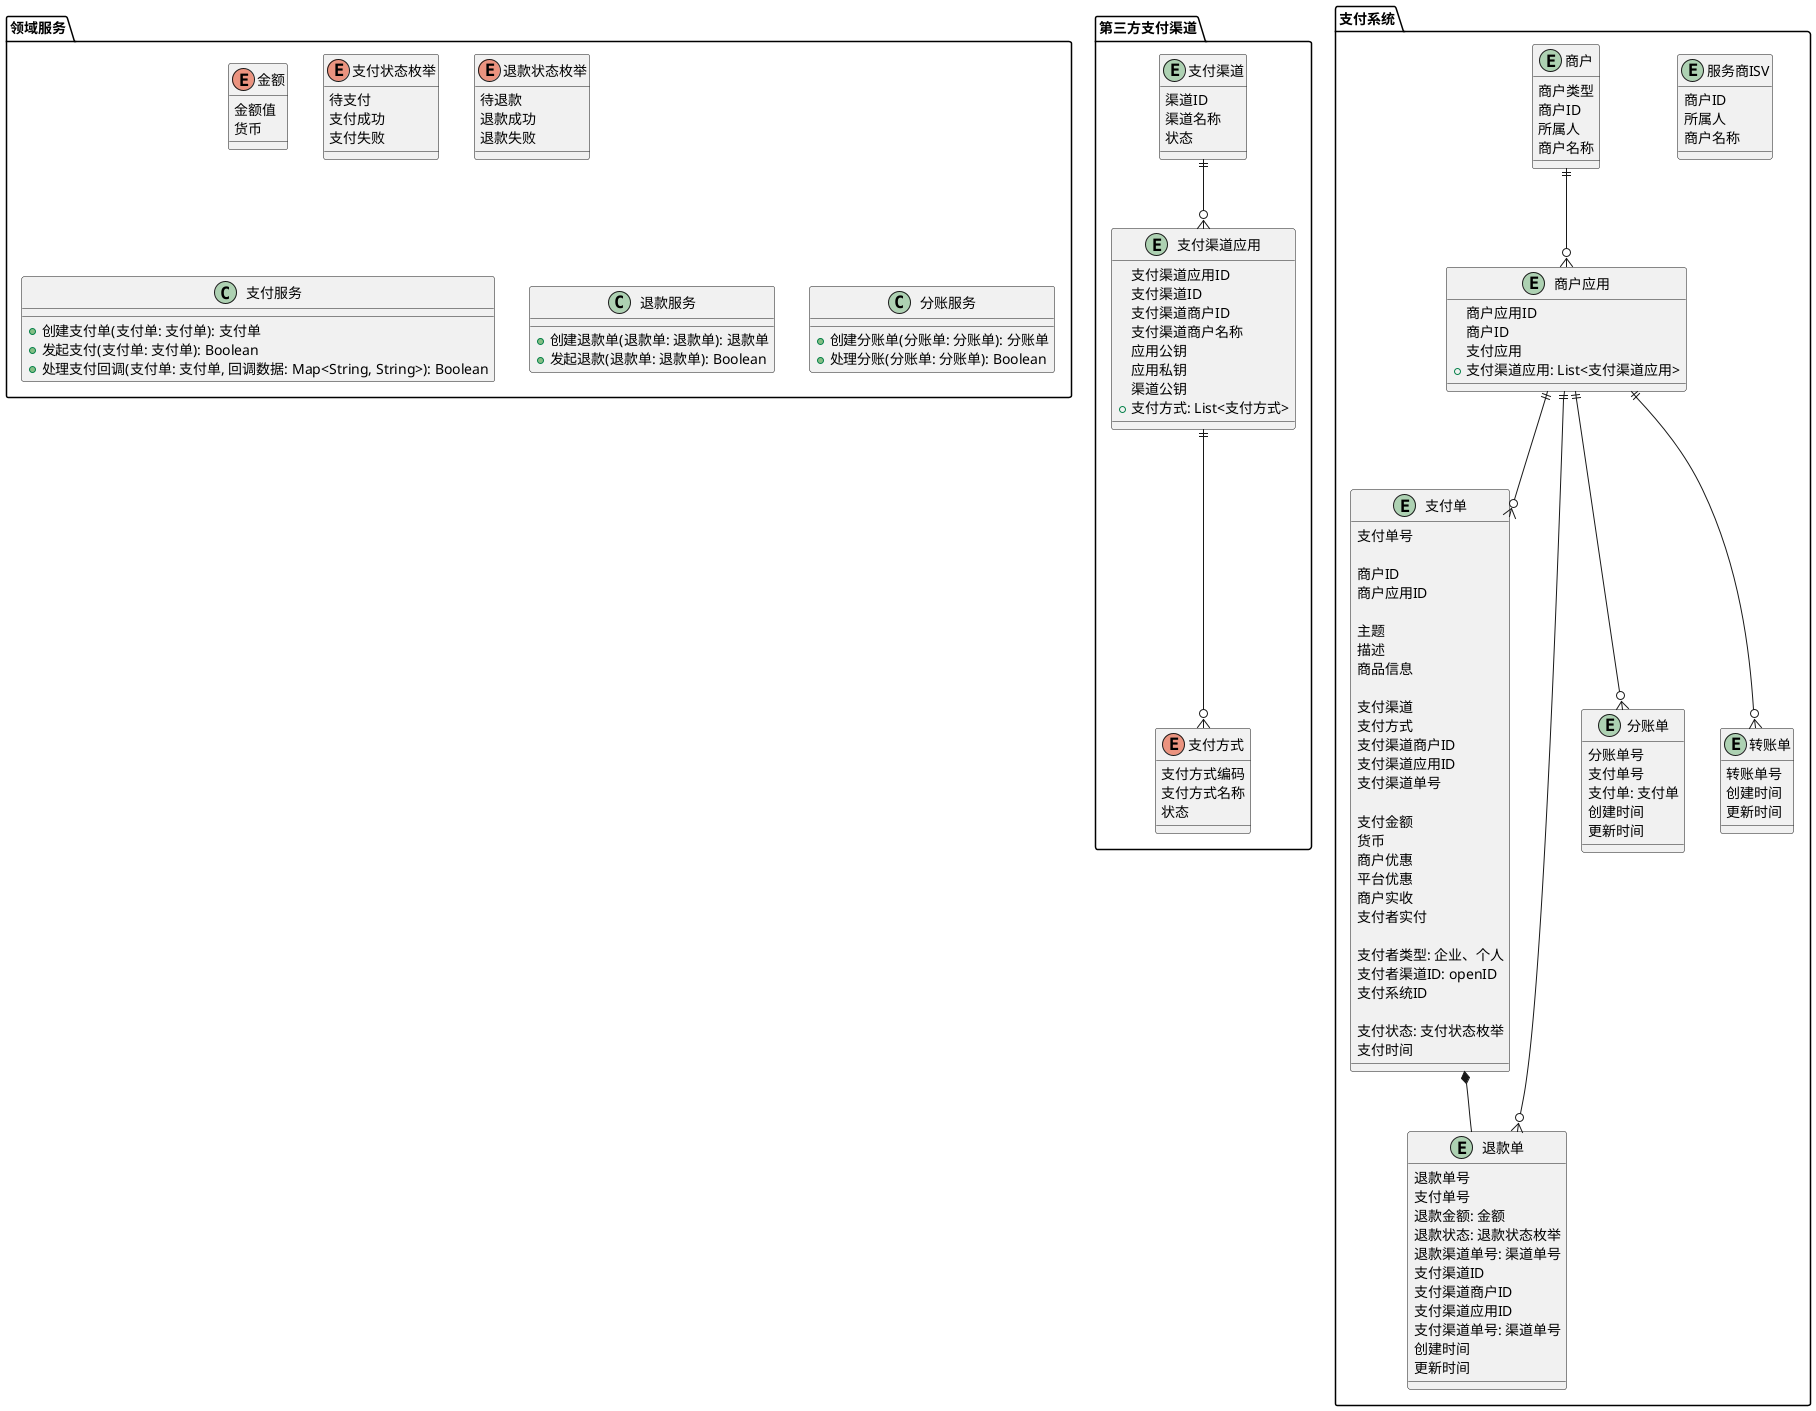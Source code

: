 @startuml
'https://plantuml.com/class-diagram

package 第三方支付渠道{
    enum 支付方式{
        支付方式编码
        支付方式名称
        状态
    }

    entity 支付渠道{
        渠道ID
        渠道名称
        状态
    }

    entity 支付渠道应用{
        支付渠道应用ID
        支付渠道ID
        支付渠道商户ID
        支付渠道商户名称
        应用公钥
        应用私钥
        渠道公钥
        +支付方式: List<支付方式>
    }
}

package 支付系统{
   entity 服务商ISV{
        商户ID
        所属人
        商户名称
    }

    entity 商户{
        商户类型
        商户ID
        所属人
        商户名称
    }

    entity 商户应用{
        商户应用ID
        商户ID
        支付应用
        +支付渠道应用: List<支付渠道应用>
    }

    entity 支付单{
        支付单号

        '商户
        商户ID
        商户应用ID

        主题
        描述
        商品信息

        '支付渠道
        支付渠道
        支付方式
        支付渠道商户ID
        支付渠道应用ID
        支付渠道单号

        ' 金额
        支付金额
        货币
        商户优惠
        平台优惠
        商户实收
        支付者实付

        ' 支付者
        支付者类型: 企业、个人
        支付者渠道ID: openID
        支付系统ID

        支付状态: 支付状态枚举
        支付时间

    }

    entity 退款单{
        退款单号
        支付单号
        退款金额: 金额
        退款状态: 退款状态枚举
        退款渠道单号: 渠道单号
        支付渠道ID
        支付渠道商户ID
        支付渠道应用ID
        支付渠道单号: 渠道单号
        创建时间
        更新时间
    }

    entity 分账单{
        分账单号
        支付单号
        支付单: 支付单
        创建时间
        更新时间
    }

    entity 转账单{
        转账单号
        创建时间
        更新时间
    }

    商户应用 ||--o{ 支付单
    商户应用 ||--o{ 转账单
    商户应用 ||--o{ 退款单
    商户应用 ||--o{ 分账单

    支付单 *-- 退款单

    商户 ||--o{ 商户应用

    支付渠道 ||--o{ 支付渠道应用

    支付渠道应用 ||--o{ 支付方式
}

package 领域服务{

    enum 金额 {
        金额值
        货币
    }


    enum 支付状态枚举 {
        待支付
        支付成功
        支付失败
    }

    enum 退款状态枚举 {
        待退款
        退款成功
        退款失败
    }

    class 支付服务 {
        +创建支付单(支付单: 支付单): 支付单
        +发起支付(支付单: 支付单): Boolean
        +处理支付回调(支付单: 支付单, 回调数据: Map<String, String>): Boolean
    }

    class 退款服务 {
        +创建退款单(退款单: 退款单): 退款单
        +发起退款(退款单: 退款单): Boolean
    }

    class 分账服务 {
        +创建分账单(分账单: 分账单): 分账单
        +处理分账(分账单: 分账单): Boolean
    }
}
@enduml
